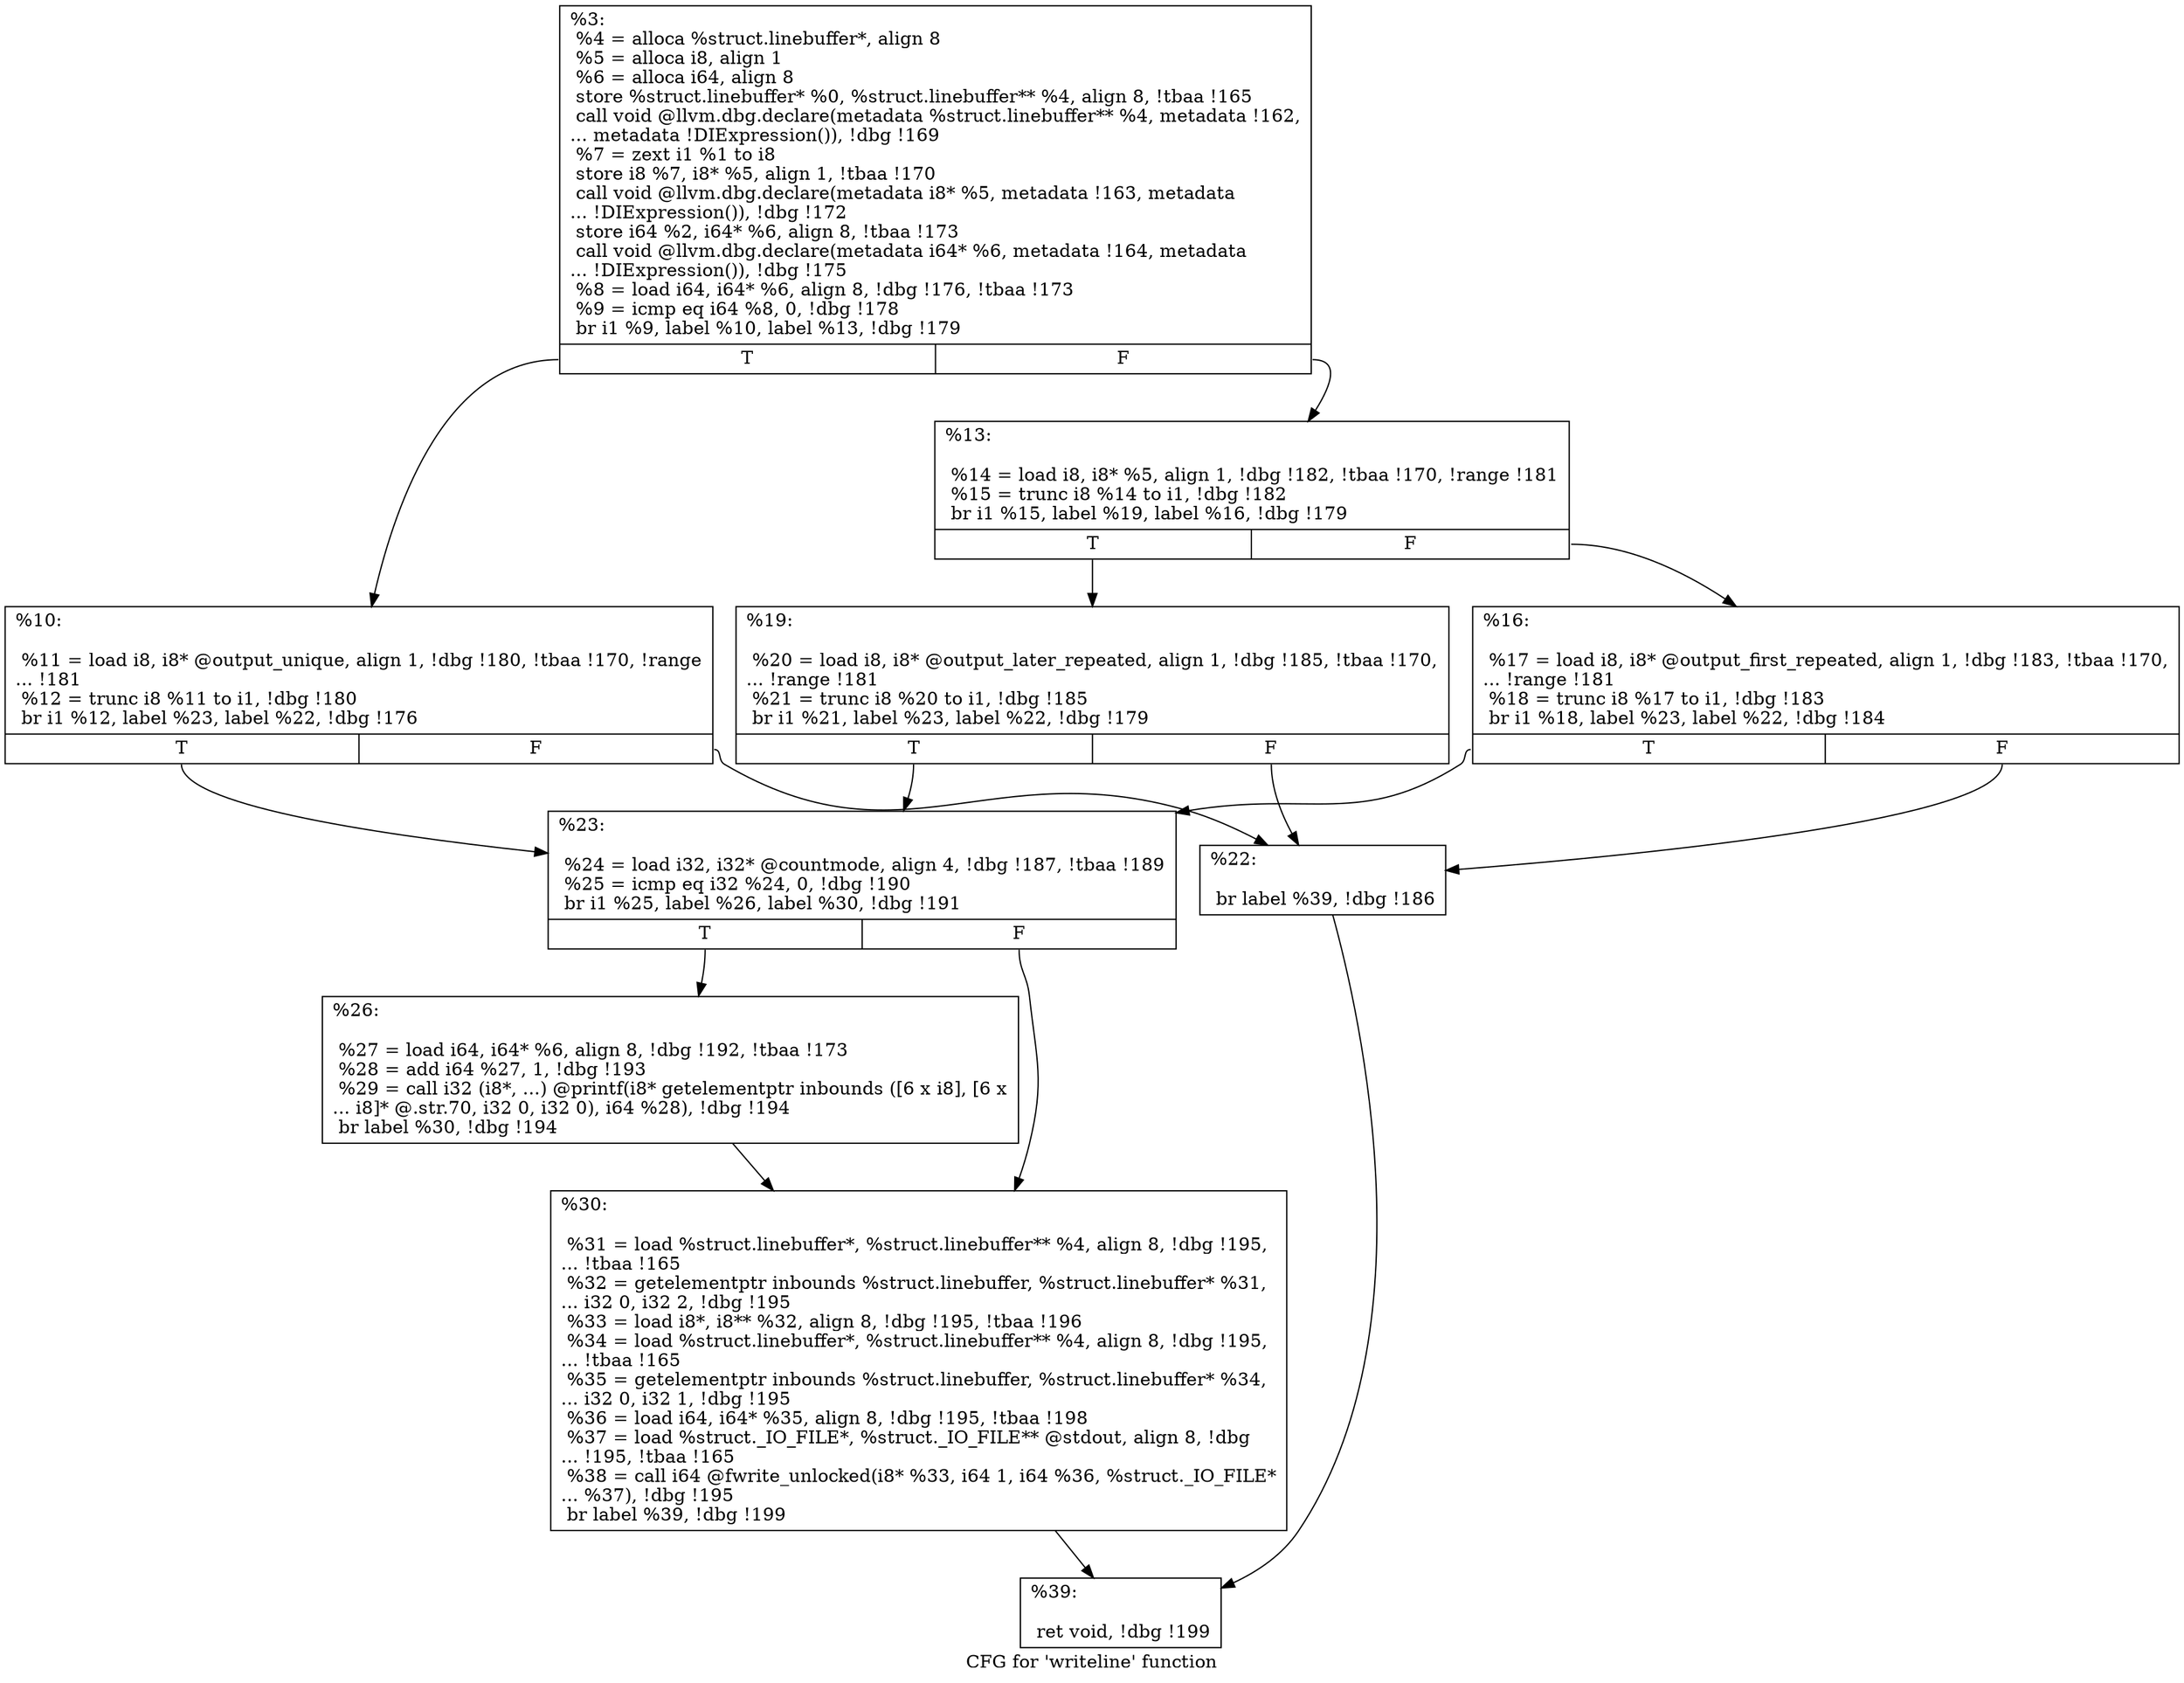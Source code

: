 digraph "CFG for 'writeline' function" {
	label="CFG for 'writeline' function";

	Node0x1490590 [shape=record,label="{%3:\l  %4 = alloca %struct.linebuffer*, align 8\l  %5 = alloca i8, align 1\l  %6 = alloca i64, align 8\l  store %struct.linebuffer* %0, %struct.linebuffer** %4, align 8, !tbaa !165\l  call void @llvm.dbg.declare(metadata %struct.linebuffer** %4, metadata !162,\l... metadata !DIExpression()), !dbg !169\l  %7 = zext i1 %1 to i8\l  store i8 %7, i8* %5, align 1, !tbaa !170\l  call void @llvm.dbg.declare(metadata i8* %5, metadata !163, metadata\l... !DIExpression()), !dbg !172\l  store i64 %2, i64* %6, align 8, !tbaa !173\l  call void @llvm.dbg.declare(metadata i64* %6, metadata !164, metadata\l... !DIExpression()), !dbg !175\l  %8 = load i64, i64* %6, align 8, !dbg !176, !tbaa !173\l  %9 = icmp eq i64 %8, 0, !dbg !178\l  br i1 %9, label %10, label %13, !dbg !179\l|{<s0>T|<s1>F}}"];
	Node0x1490590:s0 -> Node0x14906c0;
	Node0x1490590:s1 -> Node0x1490710;
	Node0x14906c0 [shape=record,label="{%10:\l\l  %11 = load i8, i8* @output_unique, align 1, !dbg !180, !tbaa !170, !range\l... !181\l  %12 = trunc i8 %11 to i1, !dbg !180\l  br i1 %12, label %23, label %22, !dbg !176\l|{<s0>T|<s1>F}}"];
	Node0x14906c0:s0 -> Node0x1490850;
	Node0x14906c0:s1 -> Node0x1490800;
	Node0x1490710 [shape=record,label="{%13:\l\l  %14 = load i8, i8* %5, align 1, !dbg !182, !tbaa !170, !range !181\l  %15 = trunc i8 %14 to i1, !dbg !182\l  br i1 %15, label %19, label %16, !dbg !179\l|{<s0>T|<s1>F}}"];
	Node0x1490710:s0 -> Node0x14907b0;
	Node0x1490710:s1 -> Node0x1490760;
	Node0x1490760 [shape=record,label="{%16:\l\l  %17 = load i8, i8* @output_first_repeated, align 1, !dbg !183, !tbaa !170,\l... !range !181\l  %18 = trunc i8 %17 to i1, !dbg !183\l  br i1 %18, label %23, label %22, !dbg !184\l|{<s0>T|<s1>F}}"];
	Node0x1490760:s0 -> Node0x1490850;
	Node0x1490760:s1 -> Node0x1490800;
	Node0x14907b0 [shape=record,label="{%19:\l\l  %20 = load i8, i8* @output_later_repeated, align 1, !dbg !185, !tbaa !170,\l... !range !181\l  %21 = trunc i8 %20 to i1, !dbg !185\l  br i1 %21, label %23, label %22, !dbg !179\l|{<s0>T|<s1>F}}"];
	Node0x14907b0:s0 -> Node0x1490850;
	Node0x14907b0:s1 -> Node0x1490800;
	Node0x1490800 [shape=record,label="{%22:\l\l  br label %39, !dbg !186\l}"];
	Node0x1490800 -> Node0x1490940;
	Node0x1490850 [shape=record,label="{%23:\l\l  %24 = load i32, i32* @countmode, align 4, !dbg !187, !tbaa !189\l  %25 = icmp eq i32 %24, 0, !dbg !190\l  br i1 %25, label %26, label %30, !dbg !191\l|{<s0>T|<s1>F}}"];
	Node0x1490850:s0 -> Node0x14908a0;
	Node0x1490850:s1 -> Node0x14908f0;
	Node0x14908a0 [shape=record,label="{%26:\l\l  %27 = load i64, i64* %6, align 8, !dbg !192, !tbaa !173\l  %28 = add i64 %27, 1, !dbg !193\l  %29 = call i32 (i8*, ...) @printf(i8* getelementptr inbounds ([6 x i8], [6 x\l... i8]* @.str.70, i32 0, i32 0), i64 %28), !dbg !194\l  br label %30, !dbg !194\l}"];
	Node0x14908a0 -> Node0x14908f0;
	Node0x14908f0 [shape=record,label="{%30:\l\l  %31 = load %struct.linebuffer*, %struct.linebuffer** %4, align 8, !dbg !195,\l... !tbaa !165\l  %32 = getelementptr inbounds %struct.linebuffer, %struct.linebuffer* %31,\l... i32 0, i32 2, !dbg !195\l  %33 = load i8*, i8** %32, align 8, !dbg !195, !tbaa !196\l  %34 = load %struct.linebuffer*, %struct.linebuffer** %4, align 8, !dbg !195,\l... !tbaa !165\l  %35 = getelementptr inbounds %struct.linebuffer, %struct.linebuffer* %34,\l... i32 0, i32 1, !dbg !195\l  %36 = load i64, i64* %35, align 8, !dbg !195, !tbaa !198\l  %37 = load %struct._IO_FILE*, %struct._IO_FILE** @stdout, align 8, !dbg\l... !195, !tbaa !165\l  %38 = call i64 @fwrite_unlocked(i8* %33, i64 1, i64 %36, %struct._IO_FILE*\l... %37), !dbg !195\l  br label %39, !dbg !199\l}"];
	Node0x14908f0 -> Node0x1490940;
	Node0x1490940 [shape=record,label="{%39:\l\l  ret void, !dbg !199\l}"];
}
